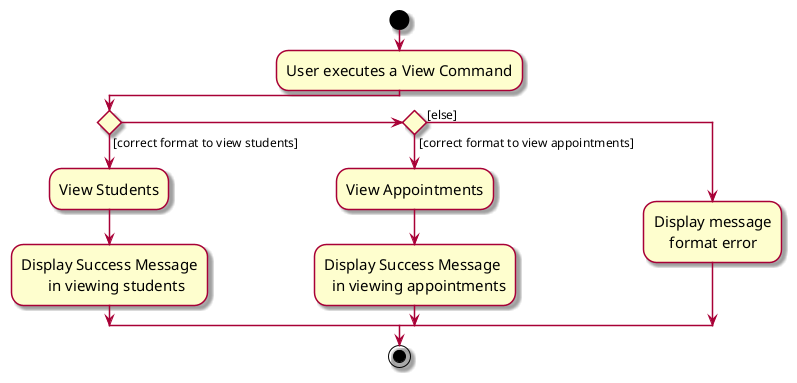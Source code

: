 @startuml
skin rose
skinparam ActivityFontSize 15
skinparam ArrowFontSize 12
start
:User executes a View Command;

'Since the beta syntax does not support placing the condition outside the
'diamond we place it as the true branch instead.

if () then ([correct format to view students])
    :View Students;
    :Display Success Message
           in viewing students;
elseif () then ([correct format to view appointments])
    :View Appointments;
    :Display Success Message
      in viewing appointments;
else ([else])
    :Display message
        format error;
endif
stop
@enduml